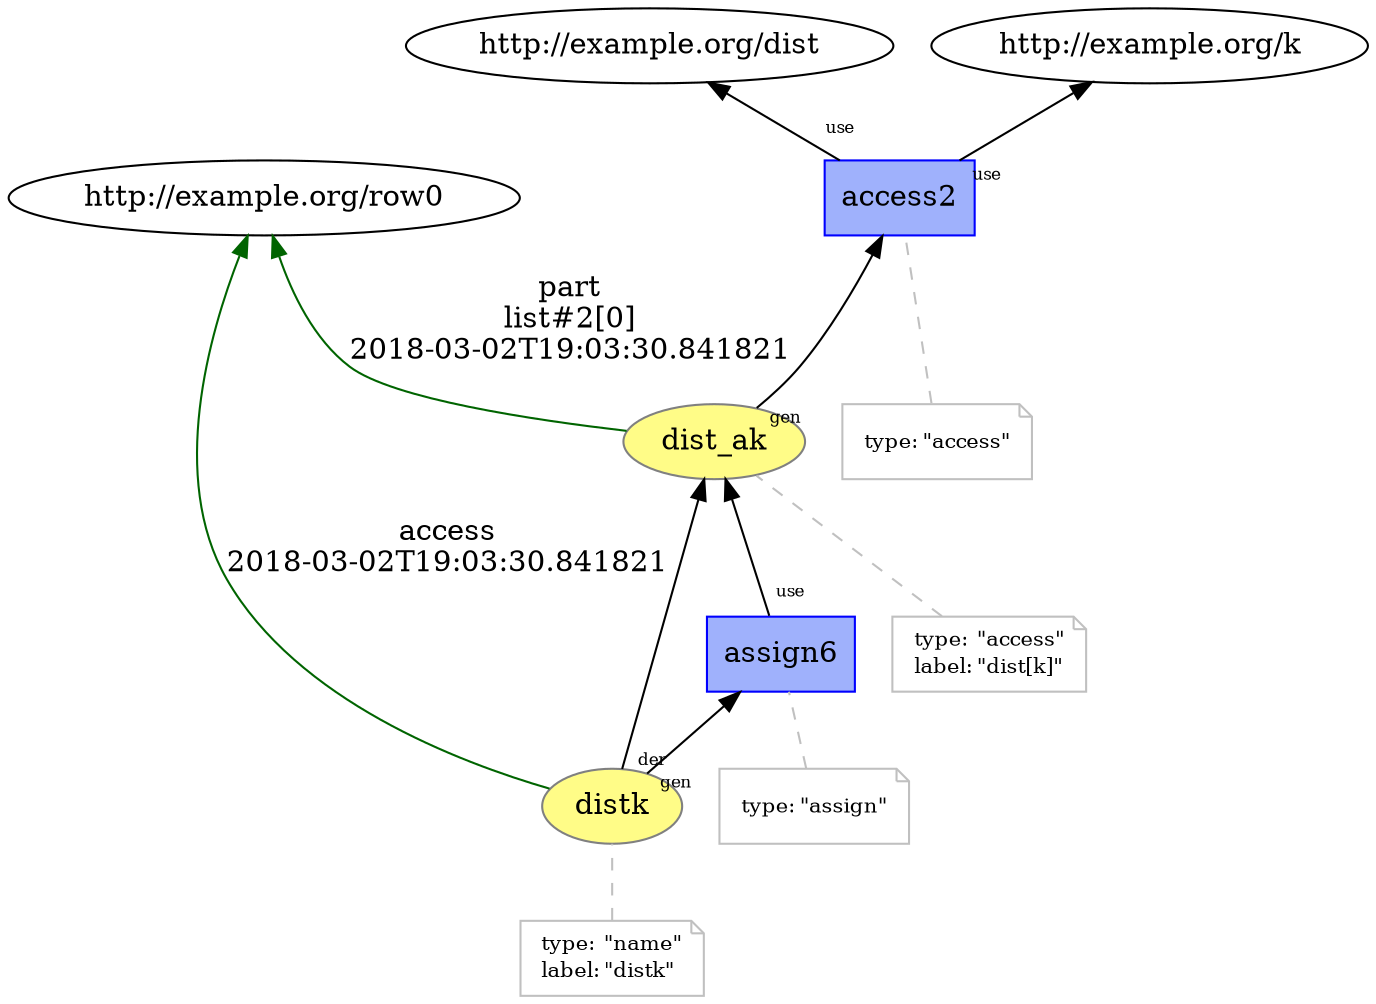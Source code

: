 digraph "PROV" { size="16,12"; rankdir="BT";
"http://example.org/dist_ak" [fillcolor="#FFFC87",color="#808080",style="filled",label="dist_ak",URL="http://example.org/dist_ak"]
"-attrs0" [color="gray",shape="note",fontsize="10",fontcolor="black",label=<<TABLE cellpadding="0" border="0">
	<TR>
	    <TD align="left">type:</TD>
	    <TD align="left">&quot;access&quot;</TD>
	</TR>
	<TR>
	    <TD align="left">label:</TD>
	    <TD align="left">&quot;dist[k]&quot;</TD>
	</TR>
</TABLE>>]
"-attrs0" -> "http://example.org/dist_ak" [color="gray",style="dashed",arrowhead="none"]
"http://example.org/dist_ak" -> "http://example.org/row0" [labelfontsize="8",labeldistance="1.5",color="darkgreen",labelangle="60.0",rotation="20",label="part
list#2[0]
2018-03-02T19:03:30.841821"]
"http://example.org/access2" [fillcolor="#9FB1FC",color="#0000FF",shape="polygon",sides="4",style="filled",label="access2",URL="http://example.org/access2"]
"-attrs1" [color="gray",shape="note",fontsize="10",fontcolor="black",label=<<TABLE cellpadding="0" border="0">
	<TR>
	    <TD align="left">type:</TD>
	    <TD align="left">&quot;access&quot;</TD>
	</TR>
</TABLE>>]
"-attrs1" -> "http://example.org/access2" [color="gray",style="dashed",arrowhead="none"]
"http://example.org/access2" -> "http://example.org/dist" [labelfontsize="8",labeldistance="1.5",labelangle="60.0",rotation="20",taillabel="use"]
"http://example.org/access2" -> "http://example.org/k" [labelfontsize="8",labeldistance="1.5",labelangle="60.0",rotation="20",taillabel="use"]
"http://example.org/dist_ak" -> "http://example.org/access2" [labelfontsize="8",labeldistance="1.5",labelangle="60.0",rotation="20",taillabel="gen"]
"http://example.org/distk" [fillcolor="#FFFC87",color="#808080",style="filled",label="distk",URL="http://example.org/distk"]
"-attrs2" [color="gray",shape="note",fontsize="10",fontcolor="black",label=<<TABLE cellpadding="0" border="0">
	<TR>
	    <TD align="left">type:</TD>
	    <TD align="left">&quot;name&quot;</TD>
	</TR>
	<TR>
	    <TD align="left">label:</TD>
	    <TD align="left">&quot;distk&quot;</TD>
	</TR>
</TABLE>>]
"-attrs2" -> "http://example.org/distk" [color="gray",style="dashed",arrowhead="none"]
"http://example.org/distk" -> "http://example.org/row0" [labelfontsize="8",labeldistance="1.5",color="darkgreen",labelangle="60.0",rotation="20",label="access
2018-03-02T19:03:30.841821"]
"http://example.org/assign6" [fillcolor="#9FB1FC",color="#0000FF",shape="polygon",sides="4",style="filled",label="assign6",URL="http://example.org/assign6"]
"-attrs3" [color="gray",shape="note",fontsize="10",fontcolor="black",label=<<TABLE cellpadding="0" border="0">
	<TR>
	    <TD align="left">type:</TD>
	    <TD align="left">&quot;assign&quot;</TD>
	</TR>
</TABLE>>]
"-attrs3" -> "http://example.org/assign6" [color="gray",style="dashed",arrowhead="none"]
"http://example.org/assign6" -> "http://example.org/dist_ak" [labelfontsize="8",labeldistance="1.5",labelangle="60.0",rotation="20",taillabel="use"]
"http://example.org/distk" -> "http://example.org/dist_ak" [labelfontsize="8",labeldistance="1.5",labelangle="60.0",rotation="20",taillabel="der"]
"http://example.org/distk" -> "http://example.org/assign6" [labelfontsize="8",labeldistance="1.5",labelangle="60.0",rotation="20",taillabel="gen"]
}